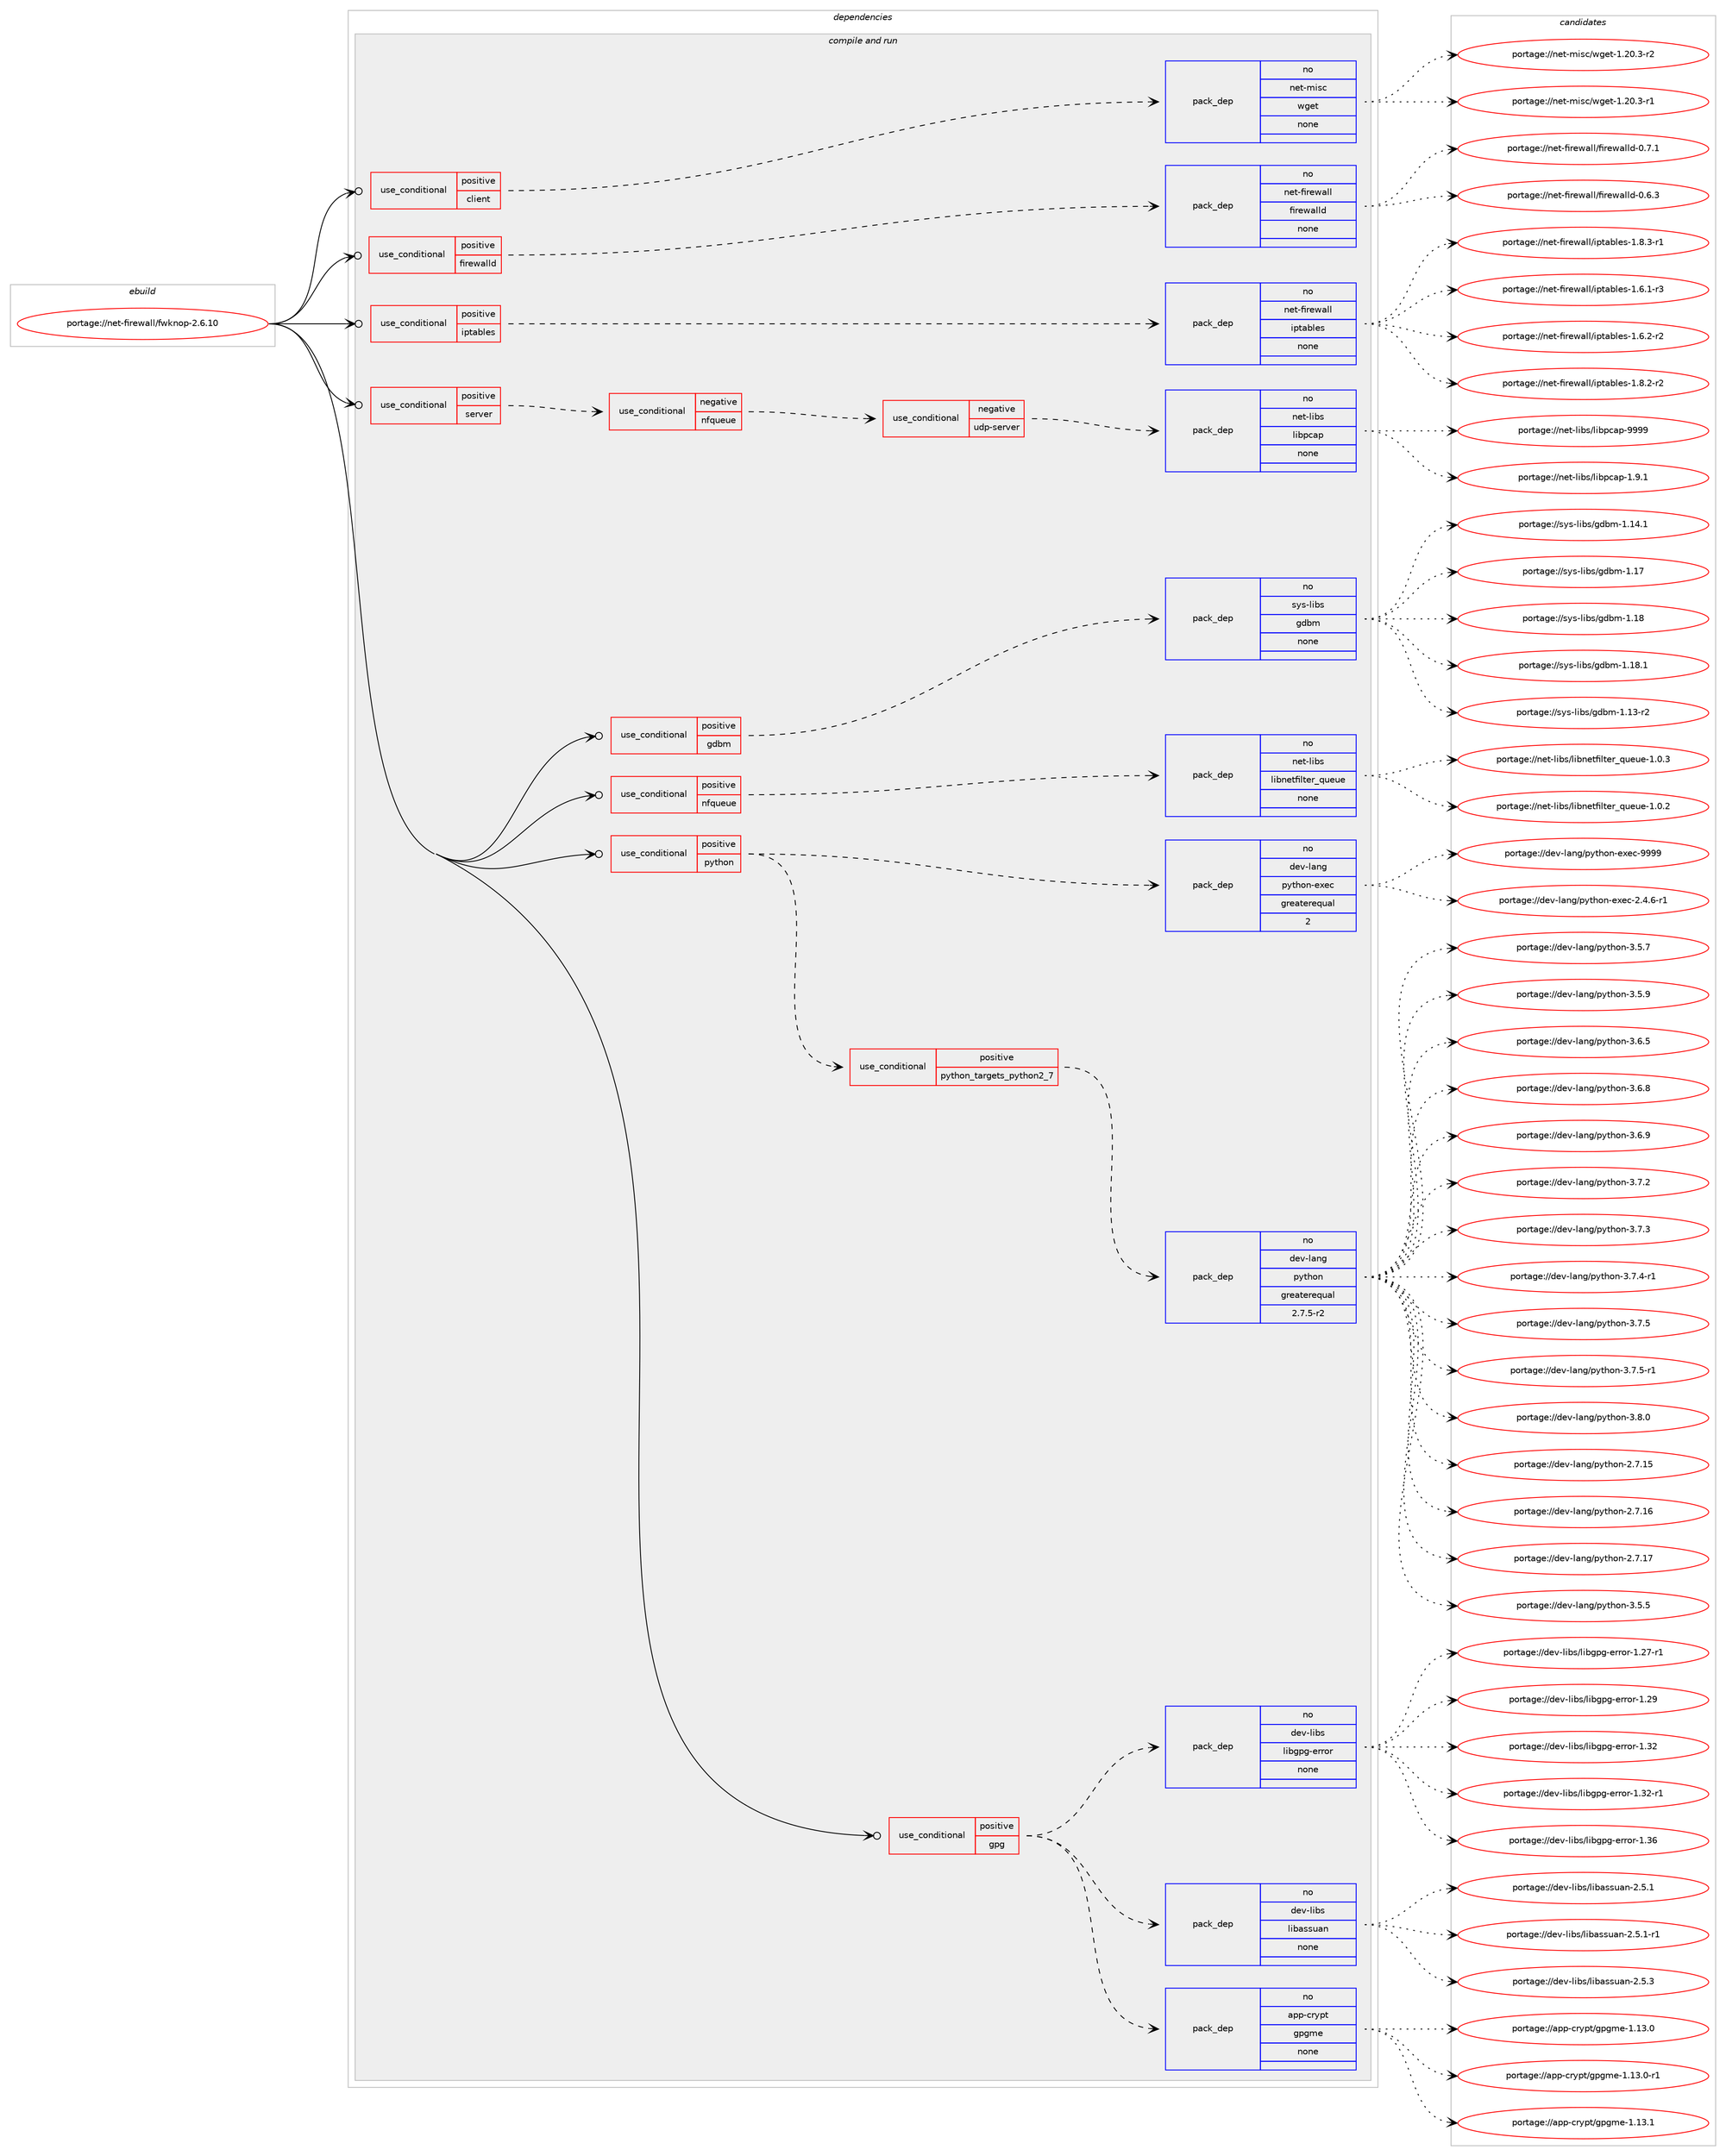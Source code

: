 digraph prolog {

# *************
# Graph options
# *************

newrank=true;
concentrate=true;
compound=true;
graph [rankdir=LR,fontname=Helvetica,fontsize=10,ranksep=1.5];#, ranksep=2.5, nodesep=0.2];
edge  [arrowhead=vee];
node  [fontname=Helvetica,fontsize=10];

# **********
# The ebuild
# **********

subgraph cluster_leftcol {
color=gray;
rank=same;
label=<<i>ebuild</i>>;
id [label="portage://net-firewall/fwknop-2.6.10", color=red, width=4, href="../net-firewall/fwknop-2.6.10.svg"];
}

# ****************
# The dependencies
# ****************

subgraph cluster_midcol {
color=gray;
label=<<i>dependencies</i>>;
subgraph cluster_compile {
fillcolor="#eeeeee";
style=filled;
label=<<i>compile</i>>;
}
subgraph cluster_compileandrun {
fillcolor="#eeeeee";
style=filled;
label=<<i>compile and run</i>>;
subgraph cond87882 {
dependency351723 [label=<<TABLE BORDER="0" CELLBORDER="1" CELLSPACING="0" CELLPADDING="4"><TR><TD ROWSPAN="3" CELLPADDING="10">use_conditional</TD></TR><TR><TD>positive</TD></TR><TR><TD>client</TD></TR></TABLE>>, shape=none, color=red];
subgraph pack258032 {
dependency351724 [label=<<TABLE BORDER="0" CELLBORDER="1" CELLSPACING="0" CELLPADDING="4" WIDTH="220"><TR><TD ROWSPAN="6" CELLPADDING="30">pack_dep</TD></TR><TR><TD WIDTH="110">no</TD></TR><TR><TD>net-misc</TD></TR><TR><TD>wget</TD></TR><TR><TD>none</TD></TR><TR><TD></TD></TR></TABLE>>, shape=none, color=blue];
}
dependency351723:e -> dependency351724:w [weight=20,style="dashed",arrowhead="vee"];
}
id:e -> dependency351723:w [weight=20,style="solid",arrowhead="odotvee"];
subgraph cond87883 {
dependency351725 [label=<<TABLE BORDER="0" CELLBORDER="1" CELLSPACING="0" CELLPADDING="4"><TR><TD ROWSPAN="3" CELLPADDING="10">use_conditional</TD></TR><TR><TD>positive</TD></TR><TR><TD>firewalld</TD></TR></TABLE>>, shape=none, color=red];
subgraph pack258033 {
dependency351726 [label=<<TABLE BORDER="0" CELLBORDER="1" CELLSPACING="0" CELLPADDING="4" WIDTH="220"><TR><TD ROWSPAN="6" CELLPADDING="30">pack_dep</TD></TR><TR><TD WIDTH="110">no</TD></TR><TR><TD>net-firewall</TD></TR><TR><TD>firewalld</TD></TR><TR><TD>none</TD></TR><TR><TD></TD></TR></TABLE>>, shape=none, color=blue];
}
dependency351725:e -> dependency351726:w [weight=20,style="dashed",arrowhead="vee"];
}
id:e -> dependency351725:w [weight=20,style="solid",arrowhead="odotvee"];
subgraph cond87884 {
dependency351727 [label=<<TABLE BORDER="0" CELLBORDER="1" CELLSPACING="0" CELLPADDING="4"><TR><TD ROWSPAN="3" CELLPADDING="10">use_conditional</TD></TR><TR><TD>positive</TD></TR><TR><TD>gdbm</TD></TR></TABLE>>, shape=none, color=red];
subgraph pack258034 {
dependency351728 [label=<<TABLE BORDER="0" CELLBORDER="1" CELLSPACING="0" CELLPADDING="4" WIDTH="220"><TR><TD ROWSPAN="6" CELLPADDING="30">pack_dep</TD></TR><TR><TD WIDTH="110">no</TD></TR><TR><TD>sys-libs</TD></TR><TR><TD>gdbm</TD></TR><TR><TD>none</TD></TR><TR><TD></TD></TR></TABLE>>, shape=none, color=blue];
}
dependency351727:e -> dependency351728:w [weight=20,style="dashed",arrowhead="vee"];
}
id:e -> dependency351727:w [weight=20,style="solid",arrowhead="odotvee"];
subgraph cond87885 {
dependency351729 [label=<<TABLE BORDER="0" CELLBORDER="1" CELLSPACING="0" CELLPADDING="4"><TR><TD ROWSPAN="3" CELLPADDING="10">use_conditional</TD></TR><TR><TD>positive</TD></TR><TR><TD>gpg</TD></TR></TABLE>>, shape=none, color=red];
subgraph pack258035 {
dependency351730 [label=<<TABLE BORDER="0" CELLBORDER="1" CELLSPACING="0" CELLPADDING="4" WIDTH="220"><TR><TD ROWSPAN="6" CELLPADDING="30">pack_dep</TD></TR><TR><TD WIDTH="110">no</TD></TR><TR><TD>app-crypt</TD></TR><TR><TD>gpgme</TD></TR><TR><TD>none</TD></TR><TR><TD></TD></TR></TABLE>>, shape=none, color=blue];
}
dependency351729:e -> dependency351730:w [weight=20,style="dashed",arrowhead="vee"];
subgraph pack258036 {
dependency351731 [label=<<TABLE BORDER="0" CELLBORDER="1" CELLSPACING="0" CELLPADDING="4" WIDTH="220"><TR><TD ROWSPAN="6" CELLPADDING="30">pack_dep</TD></TR><TR><TD WIDTH="110">no</TD></TR><TR><TD>dev-libs</TD></TR><TR><TD>libassuan</TD></TR><TR><TD>none</TD></TR><TR><TD></TD></TR></TABLE>>, shape=none, color=blue];
}
dependency351729:e -> dependency351731:w [weight=20,style="dashed",arrowhead="vee"];
subgraph pack258037 {
dependency351732 [label=<<TABLE BORDER="0" CELLBORDER="1" CELLSPACING="0" CELLPADDING="4" WIDTH="220"><TR><TD ROWSPAN="6" CELLPADDING="30">pack_dep</TD></TR><TR><TD WIDTH="110">no</TD></TR><TR><TD>dev-libs</TD></TR><TR><TD>libgpg-error</TD></TR><TR><TD>none</TD></TR><TR><TD></TD></TR></TABLE>>, shape=none, color=blue];
}
dependency351729:e -> dependency351732:w [weight=20,style="dashed",arrowhead="vee"];
}
id:e -> dependency351729:w [weight=20,style="solid",arrowhead="odotvee"];
subgraph cond87886 {
dependency351733 [label=<<TABLE BORDER="0" CELLBORDER="1" CELLSPACING="0" CELLPADDING="4"><TR><TD ROWSPAN="3" CELLPADDING="10">use_conditional</TD></TR><TR><TD>positive</TD></TR><TR><TD>iptables</TD></TR></TABLE>>, shape=none, color=red];
subgraph pack258038 {
dependency351734 [label=<<TABLE BORDER="0" CELLBORDER="1" CELLSPACING="0" CELLPADDING="4" WIDTH="220"><TR><TD ROWSPAN="6" CELLPADDING="30">pack_dep</TD></TR><TR><TD WIDTH="110">no</TD></TR><TR><TD>net-firewall</TD></TR><TR><TD>iptables</TD></TR><TR><TD>none</TD></TR><TR><TD></TD></TR></TABLE>>, shape=none, color=blue];
}
dependency351733:e -> dependency351734:w [weight=20,style="dashed",arrowhead="vee"];
}
id:e -> dependency351733:w [weight=20,style="solid",arrowhead="odotvee"];
subgraph cond87887 {
dependency351735 [label=<<TABLE BORDER="0" CELLBORDER="1" CELLSPACING="0" CELLPADDING="4"><TR><TD ROWSPAN="3" CELLPADDING="10">use_conditional</TD></TR><TR><TD>positive</TD></TR><TR><TD>nfqueue</TD></TR></TABLE>>, shape=none, color=red];
subgraph pack258039 {
dependency351736 [label=<<TABLE BORDER="0" CELLBORDER="1" CELLSPACING="0" CELLPADDING="4" WIDTH="220"><TR><TD ROWSPAN="6" CELLPADDING="30">pack_dep</TD></TR><TR><TD WIDTH="110">no</TD></TR><TR><TD>net-libs</TD></TR><TR><TD>libnetfilter_queue</TD></TR><TR><TD>none</TD></TR><TR><TD></TD></TR></TABLE>>, shape=none, color=blue];
}
dependency351735:e -> dependency351736:w [weight=20,style="dashed",arrowhead="vee"];
}
id:e -> dependency351735:w [weight=20,style="solid",arrowhead="odotvee"];
subgraph cond87888 {
dependency351737 [label=<<TABLE BORDER="0" CELLBORDER="1" CELLSPACING="0" CELLPADDING="4"><TR><TD ROWSPAN="3" CELLPADDING="10">use_conditional</TD></TR><TR><TD>positive</TD></TR><TR><TD>python</TD></TR></TABLE>>, shape=none, color=red];
subgraph cond87889 {
dependency351738 [label=<<TABLE BORDER="0" CELLBORDER="1" CELLSPACING="0" CELLPADDING="4"><TR><TD ROWSPAN="3" CELLPADDING="10">use_conditional</TD></TR><TR><TD>positive</TD></TR><TR><TD>python_targets_python2_7</TD></TR></TABLE>>, shape=none, color=red];
subgraph pack258040 {
dependency351739 [label=<<TABLE BORDER="0" CELLBORDER="1" CELLSPACING="0" CELLPADDING="4" WIDTH="220"><TR><TD ROWSPAN="6" CELLPADDING="30">pack_dep</TD></TR><TR><TD WIDTH="110">no</TD></TR><TR><TD>dev-lang</TD></TR><TR><TD>python</TD></TR><TR><TD>greaterequal</TD></TR><TR><TD>2.7.5-r2</TD></TR></TABLE>>, shape=none, color=blue];
}
dependency351738:e -> dependency351739:w [weight=20,style="dashed",arrowhead="vee"];
}
dependency351737:e -> dependency351738:w [weight=20,style="dashed",arrowhead="vee"];
subgraph pack258041 {
dependency351740 [label=<<TABLE BORDER="0" CELLBORDER="1" CELLSPACING="0" CELLPADDING="4" WIDTH="220"><TR><TD ROWSPAN="6" CELLPADDING="30">pack_dep</TD></TR><TR><TD WIDTH="110">no</TD></TR><TR><TD>dev-lang</TD></TR><TR><TD>python-exec</TD></TR><TR><TD>greaterequal</TD></TR><TR><TD>2</TD></TR></TABLE>>, shape=none, color=blue];
}
dependency351737:e -> dependency351740:w [weight=20,style="dashed",arrowhead="vee"];
}
id:e -> dependency351737:w [weight=20,style="solid",arrowhead="odotvee"];
subgraph cond87890 {
dependency351741 [label=<<TABLE BORDER="0" CELLBORDER="1" CELLSPACING="0" CELLPADDING="4"><TR><TD ROWSPAN="3" CELLPADDING="10">use_conditional</TD></TR><TR><TD>positive</TD></TR><TR><TD>server</TD></TR></TABLE>>, shape=none, color=red];
subgraph cond87891 {
dependency351742 [label=<<TABLE BORDER="0" CELLBORDER="1" CELLSPACING="0" CELLPADDING="4"><TR><TD ROWSPAN="3" CELLPADDING="10">use_conditional</TD></TR><TR><TD>negative</TD></TR><TR><TD>nfqueue</TD></TR></TABLE>>, shape=none, color=red];
subgraph cond87892 {
dependency351743 [label=<<TABLE BORDER="0" CELLBORDER="1" CELLSPACING="0" CELLPADDING="4"><TR><TD ROWSPAN="3" CELLPADDING="10">use_conditional</TD></TR><TR><TD>negative</TD></TR><TR><TD>udp-server</TD></TR></TABLE>>, shape=none, color=red];
subgraph pack258042 {
dependency351744 [label=<<TABLE BORDER="0" CELLBORDER="1" CELLSPACING="0" CELLPADDING="4" WIDTH="220"><TR><TD ROWSPAN="6" CELLPADDING="30">pack_dep</TD></TR><TR><TD WIDTH="110">no</TD></TR><TR><TD>net-libs</TD></TR><TR><TD>libpcap</TD></TR><TR><TD>none</TD></TR><TR><TD></TD></TR></TABLE>>, shape=none, color=blue];
}
dependency351743:e -> dependency351744:w [weight=20,style="dashed",arrowhead="vee"];
}
dependency351742:e -> dependency351743:w [weight=20,style="dashed",arrowhead="vee"];
}
dependency351741:e -> dependency351742:w [weight=20,style="dashed",arrowhead="vee"];
}
id:e -> dependency351741:w [weight=20,style="solid",arrowhead="odotvee"];
}
subgraph cluster_run {
fillcolor="#eeeeee";
style=filled;
label=<<i>run</i>>;
}
}

# **************
# The candidates
# **************

subgraph cluster_choices {
rank=same;
color=gray;
label=<<i>candidates</i>>;

subgraph choice258032 {
color=black;
nodesep=1;
choiceportage110101116451091051159947119103101116454946504846514511449 [label="portage://net-misc/wget-1.20.3-r1", color=red, width=4,href="../net-misc/wget-1.20.3-r1.svg"];
choiceportage110101116451091051159947119103101116454946504846514511450 [label="portage://net-misc/wget-1.20.3-r2", color=red, width=4,href="../net-misc/wget-1.20.3-r2.svg"];
dependency351724:e -> choiceportage110101116451091051159947119103101116454946504846514511449:w [style=dotted,weight="100"];
dependency351724:e -> choiceportage110101116451091051159947119103101116454946504846514511450:w [style=dotted,weight="100"];
}
subgraph choice258033 {
color=black;
nodesep=1;
choiceportage11010111645102105114101119971081084710210511410111997108108100454846544651 [label="portage://net-firewall/firewalld-0.6.3", color=red, width=4,href="../net-firewall/firewalld-0.6.3.svg"];
choiceportage11010111645102105114101119971081084710210511410111997108108100454846554649 [label="portage://net-firewall/firewalld-0.7.1", color=red, width=4,href="../net-firewall/firewalld-0.7.1.svg"];
dependency351726:e -> choiceportage11010111645102105114101119971081084710210511410111997108108100454846544651:w [style=dotted,weight="100"];
dependency351726:e -> choiceportage11010111645102105114101119971081084710210511410111997108108100454846554649:w [style=dotted,weight="100"];
}
subgraph choice258034 {
color=black;
nodesep=1;
choiceportage1151211154510810598115471031009810945494649514511450 [label="portage://sys-libs/gdbm-1.13-r2", color=red, width=4,href="../sys-libs/gdbm-1.13-r2.svg"];
choiceportage1151211154510810598115471031009810945494649524649 [label="portage://sys-libs/gdbm-1.14.1", color=red, width=4,href="../sys-libs/gdbm-1.14.1.svg"];
choiceportage115121115451081059811547103100981094549464955 [label="portage://sys-libs/gdbm-1.17", color=red, width=4,href="../sys-libs/gdbm-1.17.svg"];
choiceportage115121115451081059811547103100981094549464956 [label="portage://sys-libs/gdbm-1.18", color=red, width=4,href="../sys-libs/gdbm-1.18.svg"];
choiceportage1151211154510810598115471031009810945494649564649 [label="portage://sys-libs/gdbm-1.18.1", color=red, width=4,href="../sys-libs/gdbm-1.18.1.svg"];
dependency351728:e -> choiceportage1151211154510810598115471031009810945494649514511450:w [style=dotted,weight="100"];
dependency351728:e -> choiceportage1151211154510810598115471031009810945494649524649:w [style=dotted,weight="100"];
dependency351728:e -> choiceportage115121115451081059811547103100981094549464955:w [style=dotted,weight="100"];
dependency351728:e -> choiceportage115121115451081059811547103100981094549464956:w [style=dotted,weight="100"];
dependency351728:e -> choiceportage1151211154510810598115471031009810945494649564649:w [style=dotted,weight="100"];
}
subgraph choice258035 {
color=black;
nodesep=1;
choiceportage9711211245991141211121164710311210310910145494649514648 [label="portage://app-crypt/gpgme-1.13.0", color=red, width=4,href="../app-crypt/gpgme-1.13.0.svg"];
choiceportage97112112459911412111211647103112103109101454946495146484511449 [label="portage://app-crypt/gpgme-1.13.0-r1", color=red, width=4,href="../app-crypt/gpgme-1.13.0-r1.svg"];
choiceportage9711211245991141211121164710311210310910145494649514649 [label="portage://app-crypt/gpgme-1.13.1", color=red, width=4,href="../app-crypt/gpgme-1.13.1.svg"];
dependency351730:e -> choiceportage9711211245991141211121164710311210310910145494649514648:w [style=dotted,weight="100"];
dependency351730:e -> choiceportage97112112459911412111211647103112103109101454946495146484511449:w [style=dotted,weight="100"];
dependency351730:e -> choiceportage9711211245991141211121164710311210310910145494649514649:w [style=dotted,weight="100"];
}
subgraph choice258036 {
color=black;
nodesep=1;
choiceportage100101118451081059811547108105989711511511797110455046534649 [label="portage://dev-libs/libassuan-2.5.1", color=red, width=4,href="../dev-libs/libassuan-2.5.1.svg"];
choiceportage1001011184510810598115471081059897115115117971104550465346494511449 [label="portage://dev-libs/libassuan-2.5.1-r1", color=red, width=4,href="../dev-libs/libassuan-2.5.1-r1.svg"];
choiceportage100101118451081059811547108105989711511511797110455046534651 [label="portage://dev-libs/libassuan-2.5.3", color=red, width=4,href="../dev-libs/libassuan-2.5.3.svg"];
dependency351731:e -> choiceportage100101118451081059811547108105989711511511797110455046534649:w [style=dotted,weight="100"];
dependency351731:e -> choiceportage1001011184510810598115471081059897115115117971104550465346494511449:w [style=dotted,weight="100"];
dependency351731:e -> choiceportage100101118451081059811547108105989711511511797110455046534651:w [style=dotted,weight="100"];
}
subgraph choice258037 {
color=black;
nodesep=1;
choiceportage100101118451081059811547108105981031121034510111411411111445494650554511449 [label="portage://dev-libs/libgpg-error-1.27-r1", color=red, width=4,href="../dev-libs/libgpg-error-1.27-r1.svg"];
choiceportage10010111845108105981154710810598103112103451011141141111144549465057 [label="portage://dev-libs/libgpg-error-1.29", color=red, width=4,href="../dev-libs/libgpg-error-1.29.svg"];
choiceportage10010111845108105981154710810598103112103451011141141111144549465150 [label="portage://dev-libs/libgpg-error-1.32", color=red, width=4,href="../dev-libs/libgpg-error-1.32.svg"];
choiceportage100101118451081059811547108105981031121034510111411411111445494651504511449 [label="portage://dev-libs/libgpg-error-1.32-r1", color=red, width=4,href="../dev-libs/libgpg-error-1.32-r1.svg"];
choiceportage10010111845108105981154710810598103112103451011141141111144549465154 [label="portage://dev-libs/libgpg-error-1.36", color=red, width=4,href="../dev-libs/libgpg-error-1.36.svg"];
dependency351732:e -> choiceportage100101118451081059811547108105981031121034510111411411111445494650554511449:w [style=dotted,weight="100"];
dependency351732:e -> choiceportage10010111845108105981154710810598103112103451011141141111144549465057:w [style=dotted,weight="100"];
dependency351732:e -> choiceportage10010111845108105981154710810598103112103451011141141111144549465150:w [style=dotted,weight="100"];
dependency351732:e -> choiceportage100101118451081059811547108105981031121034510111411411111445494651504511449:w [style=dotted,weight="100"];
dependency351732:e -> choiceportage10010111845108105981154710810598103112103451011141141111144549465154:w [style=dotted,weight="100"];
}
subgraph choice258038 {
color=black;
nodesep=1;
choiceportage11010111645102105114101119971081084710511211697981081011154549465446494511451 [label="portage://net-firewall/iptables-1.6.1-r3", color=red, width=4,href="../net-firewall/iptables-1.6.1-r3.svg"];
choiceportage11010111645102105114101119971081084710511211697981081011154549465446504511450 [label="portage://net-firewall/iptables-1.6.2-r2", color=red, width=4,href="../net-firewall/iptables-1.6.2-r2.svg"];
choiceportage11010111645102105114101119971081084710511211697981081011154549465646504511450 [label="portage://net-firewall/iptables-1.8.2-r2", color=red, width=4,href="../net-firewall/iptables-1.8.2-r2.svg"];
choiceportage11010111645102105114101119971081084710511211697981081011154549465646514511449 [label="portage://net-firewall/iptables-1.8.3-r1", color=red, width=4,href="../net-firewall/iptables-1.8.3-r1.svg"];
dependency351734:e -> choiceportage11010111645102105114101119971081084710511211697981081011154549465446494511451:w [style=dotted,weight="100"];
dependency351734:e -> choiceportage11010111645102105114101119971081084710511211697981081011154549465446504511450:w [style=dotted,weight="100"];
dependency351734:e -> choiceportage11010111645102105114101119971081084710511211697981081011154549465646504511450:w [style=dotted,weight="100"];
dependency351734:e -> choiceportage11010111645102105114101119971081084710511211697981081011154549465646514511449:w [style=dotted,weight="100"];
}
subgraph choice258039 {
color=black;
nodesep=1;
choiceportage1101011164510810598115471081059811010111610210510811610111495113117101117101454946484650 [label="portage://net-libs/libnetfilter_queue-1.0.2", color=red, width=4,href="../net-libs/libnetfilter_queue-1.0.2.svg"];
choiceportage1101011164510810598115471081059811010111610210510811610111495113117101117101454946484651 [label="portage://net-libs/libnetfilter_queue-1.0.3", color=red, width=4,href="../net-libs/libnetfilter_queue-1.0.3.svg"];
dependency351736:e -> choiceportage1101011164510810598115471081059811010111610210510811610111495113117101117101454946484650:w [style=dotted,weight="100"];
dependency351736:e -> choiceportage1101011164510810598115471081059811010111610210510811610111495113117101117101454946484651:w [style=dotted,weight="100"];
}
subgraph choice258040 {
color=black;
nodesep=1;
choiceportage10010111845108971101034711212111610411111045504655464953 [label="portage://dev-lang/python-2.7.15", color=red, width=4,href="../dev-lang/python-2.7.15.svg"];
choiceportage10010111845108971101034711212111610411111045504655464954 [label="portage://dev-lang/python-2.7.16", color=red, width=4,href="../dev-lang/python-2.7.16.svg"];
choiceportage10010111845108971101034711212111610411111045504655464955 [label="portage://dev-lang/python-2.7.17", color=red, width=4,href="../dev-lang/python-2.7.17.svg"];
choiceportage100101118451089711010347112121116104111110455146534653 [label="portage://dev-lang/python-3.5.5", color=red, width=4,href="../dev-lang/python-3.5.5.svg"];
choiceportage100101118451089711010347112121116104111110455146534655 [label="portage://dev-lang/python-3.5.7", color=red, width=4,href="../dev-lang/python-3.5.7.svg"];
choiceportage100101118451089711010347112121116104111110455146534657 [label="portage://dev-lang/python-3.5.9", color=red, width=4,href="../dev-lang/python-3.5.9.svg"];
choiceportage100101118451089711010347112121116104111110455146544653 [label="portage://dev-lang/python-3.6.5", color=red, width=4,href="../dev-lang/python-3.6.5.svg"];
choiceportage100101118451089711010347112121116104111110455146544656 [label="portage://dev-lang/python-3.6.8", color=red, width=4,href="../dev-lang/python-3.6.8.svg"];
choiceportage100101118451089711010347112121116104111110455146544657 [label="portage://dev-lang/python-3.6.9", color=red, width=4,href="../dev-lang/python-3.6.9.svg"];
choiceportage100101118451089711010347112121116104111110455146554650 [label="portage://dev-lang/python-3.7.2", color=red, width=4,href="../dev-lang/python-3.7.2.svg"];
choiceportage100101118451089711010347112121116104111110455146554651 [label="portage://dev-lang/python-3.7.3", color=red, width=4,href="../dev-lang/python-3.7.3.svg"];
choiceportage1001011184510897110103471121211161041111104551465546524511449 [label="portage://dev-lang/python-3.7.4-r1", color=red, width=4,href="../dev-lang/python-3.7.4-r1.svg"];
choiceportage100101118451089711010347112121116104111110455146554653 [label="portage://dev-lang/python-3.7.5", color=red, width=4,href="../dev-lang/python-3.7.5.svg"];
choiceportage1001011184510897110103471121211161041111104551465546534511449 [label="portage://dev-lang/python-3.7.5-r1", color=red, width=4,href="../dev-lang/python-3.7.5-r1.svg"];
choiceportage100101118451089711010347112121116104111110455146564648 [label="portage://dev-lang/python-3.8.0", color=red, width=4,href="../dev-lang/python-3.8.0.svg"];
dependency351739:e -> choiceportage10010111845108971101034711212111610411111045504655464953:w [style=dotted,weight="100"];
dependency351739:e -> choiceportage10010111845108971101034711212111610411111045504655464954:w [style=dotted,weight="100"];
dependency351739:e -> choiceportage10010111845108971101034711212111610411111045504655464955:w [style=dotted,weight="100"];
dependency351739:e -> choiceportage100101118451089711010347112121116104111110455146534653:w [style=dotted,weight="100"];
dependency351739:e -> choiceportage100101118451089711010347112121116104111110455146534655:w [style=dotted,weight="100"];
dependency351739:e -> choiceportage100101118451089711010347112121116104111110455146534657:w [style=dotted,weight="100"];
dependency351739:e -> choiceportage100101118451089711010347112121116104111110455146544653:w [style=dotted,weight="100"];
dependency351739:e -> choiceportage100101118451089711010347112121116104111110455146544656:w [style=dotted,weight="100"];
dependency351739:e -> choiceportage100101118451089711010347112121116104111110455146544657:w [style=dotted,weight="100"];
dependency351739:e -> choiceportage100101118451089711010347112121116104111110455146554650:w [style=dotted,weight="100"];
dependency351739:e -> choiceportage100101118451089711010347112121116104111110455146554651:w [style=dotted,weight="100"];
dependency351739:e -> choiceportage1001011184510897110103471121211161041111104551465546524511449:w [style=dotted,weight="100"];
dependency351739:e -> choiceportage100101118451089711010347112121116104111110455146554653:w [style=dotted,weight="100"];
dependency351739:e -> choiceportage1001011184510897110103471121211161041111104551465546534511449:w [style=dotted,weight="100"];
dependency351739:e -> choiceportage100101118451089711010347112121116104111110455146564648:w [style=dotted,weight="100"];
}
subgraph choice258041 {
color=black;
nodesep=1;
choiceportage10010111845108971101034711212111610411111045101120101994550465246544511449 [label="portage://dev-lang/python-exec-2.4.6-r1", color=red, width=4,href="../dev-lang/python-exec-2.4.6-r1.svg"];
choiceportage10010111845108971101034711212111610411111045101120101994557575757 [label="portage://dev-lang/python-exec-9999", color=red, width=4,href="../dev-lang/python-exec-9999.svg"];
dependency351740:e -> choiceportage10010111845108971101034711212111610411111045101120101994550465246544511449:w [style=dotted,weight="100"];
dependency351740:e -> choiceportage10010111845108971101034711212111610411111045101120101994557575757:w [style=dotted,weight="100"];
}
subgraph choice258042 {
color=black;
nodesep=1;
choiceportage110101116451081059811547108105981129997112454946574649 [label="portage://net-libs/libpcap-1.9.1", color=red, width=4,href="../net-libs/libpcap-1.9.1.svg"];
choiceportage1101011164510810598115471081059811299971124557575757 [label="portage://net-libs/libpcap-9999", color=red, width=4,href="../net-libs/libpcap-9999.svg"];
dependency351744:e -> choiceportage110101116451081059811547108105981129997112454946574649:w [style=dotted,weight="100"];
dependency351744:e -> choiceportage1101011164510810598115471081059811299971124557575757:w [style=dotted,weight="100"];
}
}

}
